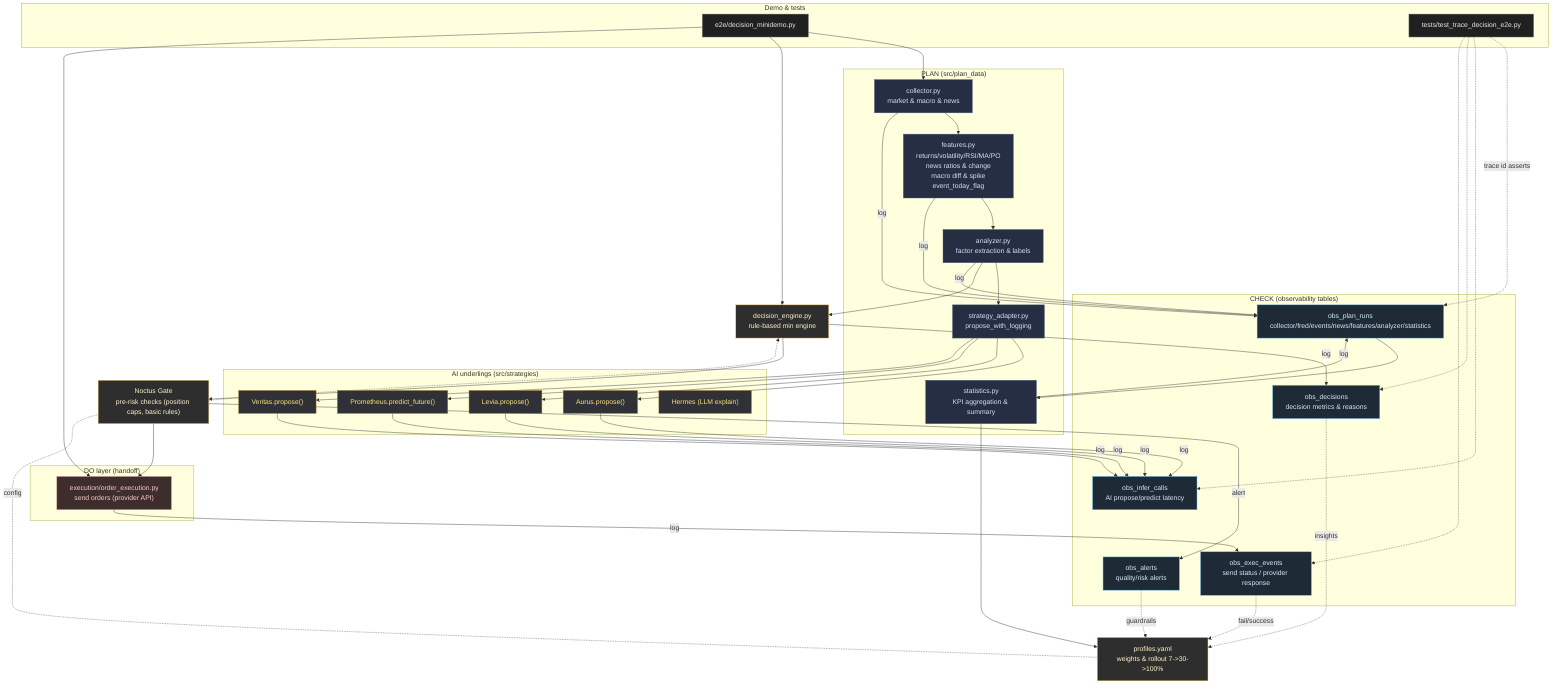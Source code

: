flowchart TD

%% ====== styles (GitHub-safe) ======
classDef plan fill:#262e44,stroke:#47617a,color:#d8e0f7;
classDef ai fill:#2f3136,stroke:#a97e2c,color:#ffe476;
classDef do fill:#3d2d2d,stroke:#cc9999,color:#ffcccc;
classDef check fill:#1e2a36,stroke:#5dade2,color:#d6eaf8;
classDef act fill:#2e2e2e,stroke:#ffcc66,color:#fff2cc;
classDef demo fill:#202020,stroke:#8a8a8a,color:#eaeaea;
classDef partial fill:#2b2b2b,stroke:#888,color:#ddd;

%% ====== PLAN (P) ======
subgraph PLAN ["PLAN (src/plan_data)"]
  COLLECT["collector.py<br/>market & macro & news"]:::plan
  FEATURES["features.py<br/>returns/volatility/RSI/MA/PO<br/>news ratios & change<br/>macro diff & spike<br/>event_today_flag"]:::plan
  ANALYZER["analyzer.py<br/>factor extraction & labels"]:::plan
  STATS["statistics.py<br/>KPI aggregation & summary"]:::plan
  ADAPTER["strategy_adapter.py<br/>propose_with_logging"]:::plan
end

%% ====== AI (aux for P) ======
subgraph AI_UNDERLINGS ["AI underlings (src/strategies)"]
  AURUS["Aurus.propose()"]:::ai
  LEVIA["Levia.propose()"]:::ai
  PROM["Prometheus.predict_future()"]:::ai
  VERITAS["Veritas.propose()"]:::ai
  HERMES["Hermes (LLM explain)"]:::ai
end

%% ====== DECIDE / ACT (A) ======
DECISION["decision_engine.py<br/>rule-based min engine"]:::act
PROFILES["profiles.yaml<br/>weights & rollout 7->30->100%"]:::act
NOCTUSGATE["Noctus Gate<br/>pre-risk checks (position caps, basic rules)"]:::act

%% ====== DO (D) ======
subgraph DO_LAYER ["DO layer (handoff)"]
  ORDER["execution/order_execution.py<br/>send orders (provider API)"]:::do
end

%% ====== CHECK (C) ======
subgraph CHECK ["CHECK (observability tables)"]
  OBS_PLAN["obs_plan_runs<br/>collector/fred/events/news/features/analyzer/statistics"]:::check
  OBS_INFER["obs_infer_calls<br/>AI propose/predict latency"]:::check
  OBS_DEC["obs_decisions<br/>decision metrics & reasons"]:::check
  OBS_EXEC["obs_exec_events<br/>send status / provider response"]:::check
  OBS_ALT["obs_alerts<br/>quality/risk alerts"]:::check
end

%% ====== DEMO / TESTS ======
subgraph DEMO ["Demo & tests"]
  MINI["e2e/decision_minidemo.py"]:::demo
  INTEG["tests/test_trace_decision_e2e.py"]:::demo
end

%% ====== MAIN FLOWS ======
COLLECT --> FEATURES --> ANALYZER --> ADAPTER
ADAPTER --> AURUS
ADAPTER --> LEVIA
ADAPTER --> PROM
ADAPTER --> VERITAS
ANALYZER --> DECISION
PROFILES -. "config" .-> DECISION
DECISION --> NOCTUSGATE --> ORDER

%% ====== CHECK LOGGING ======
COLLECT  -->|log| OBS_PLAN
FEATURES -->|log| OBS_PLAN
ANALYZER -->|log| OBS_PLAN
STATS    -->|log| OBS_PLAN
AURUS    -->|log| OBS_INFER
LEVIA    -->|log| OBS_INFER
PROM     -->|log| OBS_INFER
VERITAS  -->|log| OBS_INFER
DECISION -->|log| OBS_DEC
ORDER    -->|log| OBS_EXEC
NOCTUSGATE -->|alert| OBS_ALT

%% ====== FEEDBACK LOOPS ======
OBS_PLAN --> STATS
STATS --> PROFILES
OBS_DEC -. insights .-> PROFILES
OBS_EXEC -. fail/success .-> PROFILES
OBS_ALT -. guardrails .-> PROFILES

%% ====== DEMO EDGES ======
MINI --> COLLECT
MINI --> DECISION
MINI --> ORDER
INTEG -. trace id asserts .-> OBS_PLAN
INTEG -.-> OBS_INFER
INTEG -.-> OBS_DEC
INTEG -.-> OBS_EXEC

%% ====== class bindings ======
class COLLECT,FEATURES,ANALYZER,STATS,ADAPTER plan;
class AURUS,LEVIA,PROM,VERITAS,HERMES ai;
class ORDER do;
class DECISION,PROFILES,NOCTUSGATE act;
class OBS_PLAN,OBS_INFER,OBS_DEC,OBS_EXEC,OBS_ALT check;
class MINI,INTEG demo;

%% NOTE: OrderRequest contract is v1.1 (idempotency_key) in Do layer.